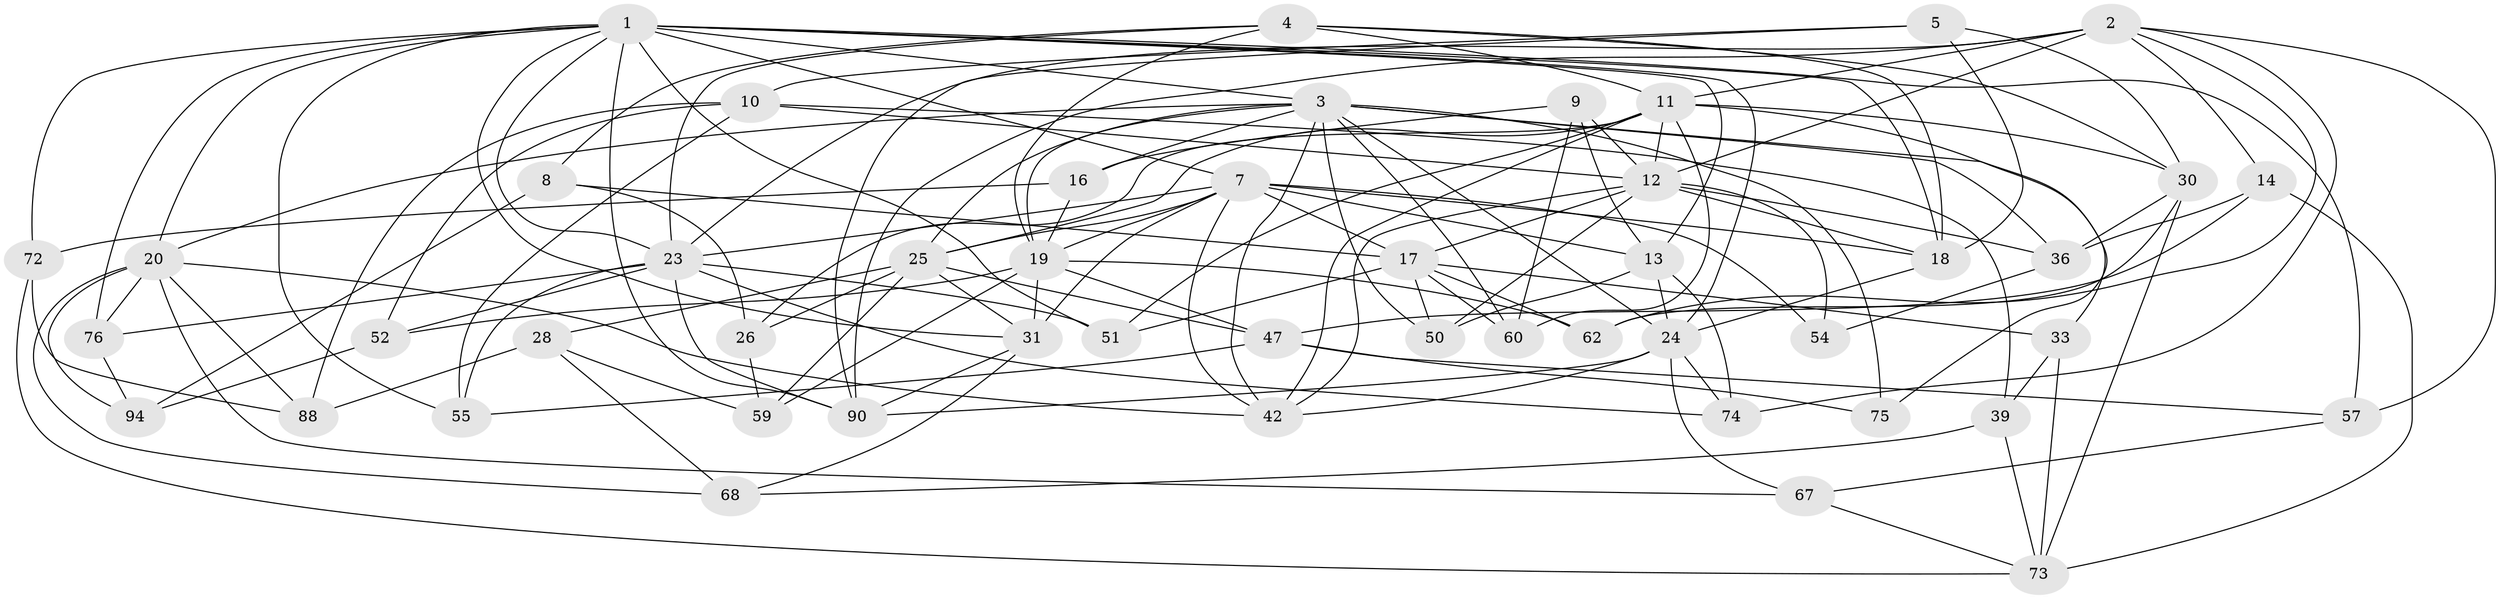 // original degree distribution, {4: 1.0}
// Generated by graph-tools (version 1.1) at 2025/16/03/09/25 04:16:19]
// undirected, 49 vertices, 141 edges
graph export_dot {
graph [start="1"]
  node [color=gray90,style=filled];
  1 [super="+71+43+27"];
  2 [super="+79+35"];
  3 [super="+15+6"];
  4 [super="+58"];
  5;
  7 [super="+89+22"];
  8;
  9;
  10 [super="+64"];
  11 [super="+56+37"];
  12 [super="+78+21"];
  13 [super="+84"];
  14;
  16 [super="+40"];
  17 [super="+29"];
  18 [super="+69"];
  19 [super="+34+32+41"];
  20 [super="+91+61"];
  23 [super="+98+49"];
  24 [super="+46"];
  25 [super="+48"];
  26;
  28;
  30 [super="+86"];
  31 [super="+44"];
  33;
  36 [super="+38"];
  39;
  42 [super="+81"];
  47 [super="+66"];
  50;
  51;
  52;
  54;
  55;
  57;
  59;
  60;
  62;
  67;
  68;
  72;
  73 [super="+83"];
  74;
  75;
  76;
  88;
  90 [super="+92"];
  94;
  1 -- 18;
  1 -- 57;
  1 -- 55;
  1 -- 20;
  1 -- 72;
  1 -- 90;
  1 -- 31;
  1 -- 3;
  1 -- 23;
  1 -- 51;
  1 -- 7;
  1 -- 24;
  1 -- 76;
  1 -- 13;
  2 -- 57;
  2 -- 62;
  2 -- 14;
  2 -- 90;
  2 -- 74;
  2 -- 12;
  2 -- 11;
  2 -- 23;
  3 -- 75 [weight=2];
  3 -- 16 [weight=2];
  3 -- 50;
  3 -- 60;
  3 -- 33;
  3 -- 36;
  3 -- 42;
  3 -- 19;
  3 -- 20;
  3 -- 24;
  3 -- 25;
  4 -- 30;
  4 -- 8;
  4 -- 11;
  4 -- 23;
  4 -- 19;
  4 -- 18;
  5 -- 18;
  5 -- 10;
  5 -- 30;
  5 -- 90;
  7 -- 23;
  7 -- 42;
  7 -- 54;
  7 -- 31;
  7 -- 17;
  7 -- 18;
  7 -- 25;
  7 -- 13;
  7 -- 19;
  8 -- 26;
  8 -- 94;
  8 -- 17;
  9 -- 13;
  9 -- 16;
  9 -- 60;
  9 -- 12;
  10 -- 55;
  10 -- 88;
  10 -- 52;
  10 -- 12;
  10 -- 39;
  11 -- 30 [weight=3];
  11 -- 42;
  11 -- 51;
  11 -- 75;
  11 -- 60;
  11 -- 25;
  11 -- 26;
  11 -- 12;
  12 -- 17;
  12 -- 50;
  12 -- 54;
  12 -- 36;
  12 -- 42;
  12 -- 18;
  13 -- 74;
  13 -- 50;
  13 -- 24;
  14 -- 36;
  14 -- 47;
  14 -- 73;
  16 -- 72;
  16 -- 19 [weight=2];
  17 -- 50;
  17 -- 33;
  17 -- 51;
  17 -- 60;
  17 -- 62;
  18 -- 24;
  19 -- 59;
  19 -- 62;
  19 -- 47;
  19 -- 31;
  19 -- 52;
  20 -- 68;
  20 -- 67;
  20 -- 42;
  20 -- 88;
  20 -- 94;
  20 -- 76;
  23 -- 76;
  23 -- 52;
  23 -- 51;
  23 -- 55;
  23 -- 74;
  23 -- 90;
  24 -- 67;
  24 -- 74;
  24 -- 42;
  24 -- 90;
  25 -- 28;
  25 -- 47;
  25 -- 26;
  25 -- 59;
  25 -- 31;
  26 -- 59;
  28 -- 68;
  28 -- 88;
  28 -- 59;
  30 -- 36;
  30 -- 62;
  30 -- 73;
  31 -- 90;
  31 -- 68;
  33 -- 39;
  33 -- 73;
  36 -- 54 [weight=2];
  39 -- 68;
  39 -- 73;
  47 -- 75;
  47 -- 55;
  47 -- 57;
  52 -- 94;
  57 -- 67;
  67 -- 73;
  72 -- 88;
  72 -- 73;
  76 -- 94;
}
